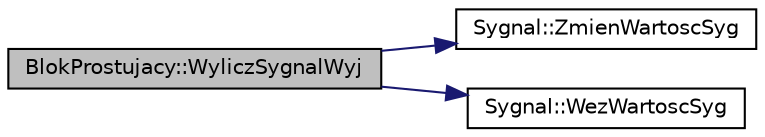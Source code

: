 digraph "BlokProstujacy::WyliczSygnalWyj"
{
  edge [fontname="Helvetica",fontsize="10",labelfontname="Helvetica",labelfontsize="10"];
  node [fontname="Helvetica",fontsize="10",shape=record];
  rankdir="LR";
  Node1 [label="BlokProstujacy::WyliczSygnalWyj",height=0.2,width=0.4,color="black", fillcolor="grey75", style="filled" fontcolor="black"];
  Node1 -> Node2 [color="midnightblue",fontsize="10",style="solid",fontname="Helvetica"];
  Node2 [label="Sygnal::ZmienWartoscSyg",height=0.2,width=0.4,color="black", fillcolor="white", style="filled",URL="$class_sygnal.html#acf5cbff48e1810b643c247eb2648d3a6",tooltip="Zmienia wartość syganłu. "];
  Node1 -> Node3 [color="midnightblue",fontsize="10",style="solid",fontname="Helvetica"];
  Node3 [label="Sygnal::WezWartoscSyg",height=0.2,width=0.4,color="black", fillcolor="white", style="filled",URL="$class_sygnal.html#afd7c427955bbbe1451e04c7ac24516d2",tooltip="Udostępnia wartość "];
}
